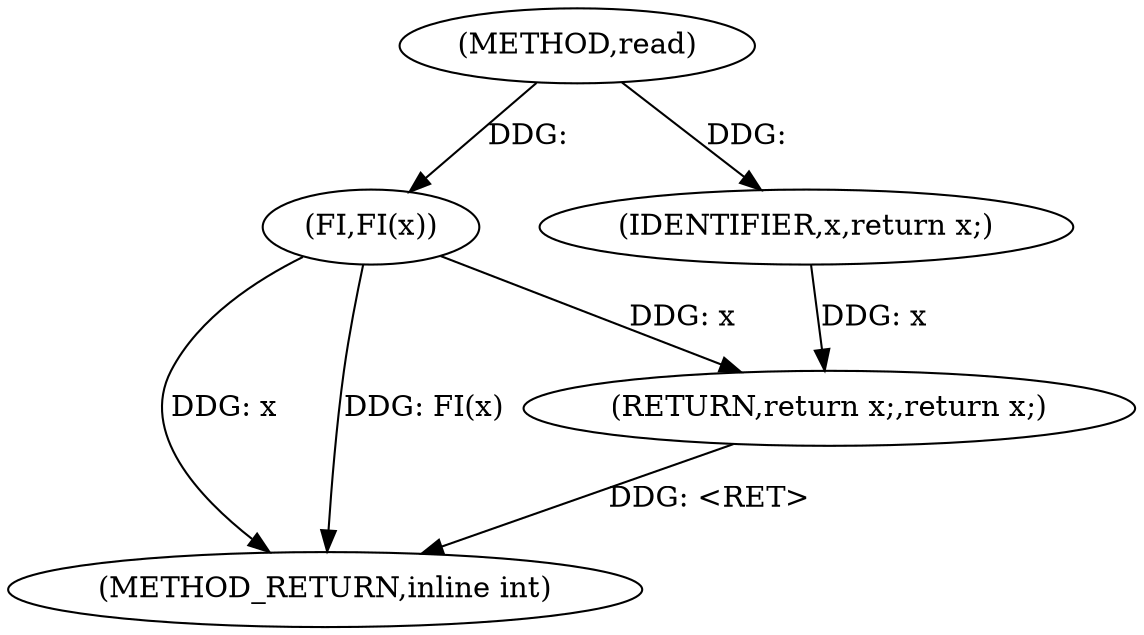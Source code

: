 digraph "read" {  
"1000559" [label = "(METHOD,read)" ]
"1000566" [label = "(METHOD_RETURN,inline int)" ]
"1000562" [label = "(FI,FI(x))" ]
"1000564" [label = "(RETURN,return x;,return x;)" ]
"1000565" [label = "(IDENTIFIER,x,return x;)" ]
  "1000562" -> "1000566"  [ label = "DDG: x"] 
  "1000562" -> "1000566"  [ label = "DDG: FI(x)"] 
  "1000564" -> "1000566"  [ label = "DDG: <RET>"] 
  "1000565" -> "1000564"  [ label = "DDG: x"] 
  "1000562" -> "1000564"  [ label = "DDG: x"] 
  "1000559" -> "1000562"  [ label = "DDG: "] 
  "1000559" -> "1000565"  [ label = "DDG: "] 
}
